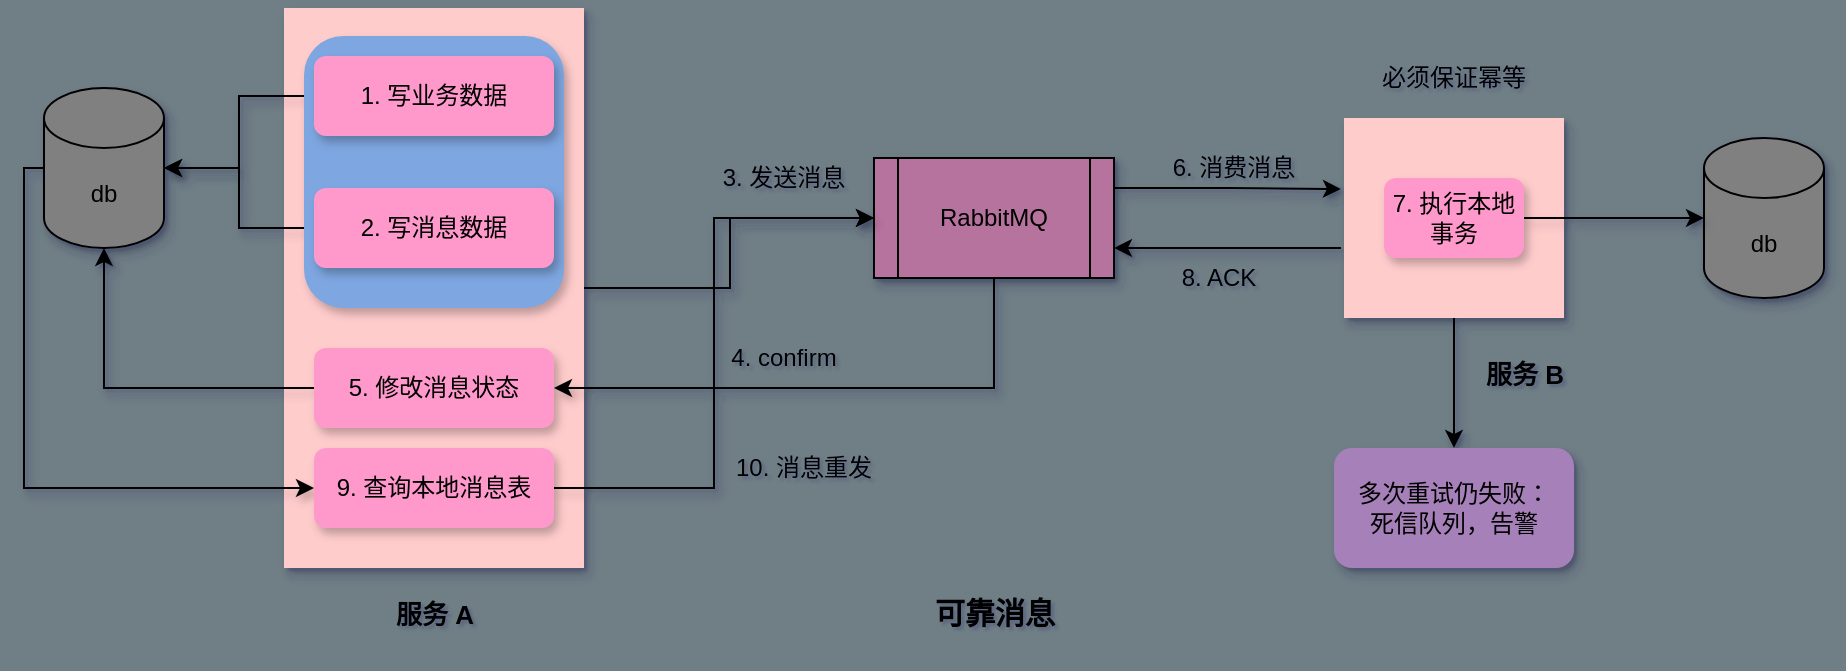 <mxfile version="14.3.0" type="device"><diagram id="VSArOQDPkqbNzoKQu4Cz" name="第 1 页"><mxGraphModel dx="782" dy="563" grid="1" gridSize="10" guides="1" tooltips="1" connect="1" arrows="1" fold="1" page="1" pageScale="1" pageWidth="1169" pageHeight="827" background="#707E86" math="0" shadow="1"><root><mxCell id="0"/><mxCell id="1" parent="0"/><mxCell id="IEUNFHe-mpkyeE3-Ti9C-44" style="edgeStyle=orthogonalEdgeStyle;rounded=0;orthogonalLoop=1;jettySize=auto;html=1;entryX=0;entryY=0.5;entryDx=0;entryDy=0;shadow=1;startArrow=none;startFill=0;endArrow=classic;endFill=1;" parent="1" source="IEUNFHe-mpkyeE3-Ti9C-1" target="IEUNFHe-mpkyeE3-Ti9C-2" edge="1"><mxGeometry relative="1" as="geometry"><Array as="points"><mxPoint x="393" y="510"/><mxPoint x="393" y="475"/></Array></mxGeometry></mxCell><mxCell id="IEUNFHe-mpkyeE3-Ti9C-1" value="" style="rounded=0;whiteSpace=wrap;html=1;fillColor=#FFCCCC;strokeColor=none;shadow=1;" parent="1" vertex="1"><mxGeometry x="170" y="370" width="150" height="280" as="geometry"/></mxCell><mxCell id="IEUNFHe-mpkyeE3-Ti9C-45" style="edgeStyle=orthogonalEdgeStyle;rounded=0;orthogonalLoop=1;jettySize=auto;html=1;entryX=1;entryY=0.5;entryDx=0;entryDy=0;shadow=1;startArrow=none;startFill=0;endArrow=classic;endFill=1;exitX=0.5;exitY=1;exitDx=0;exitDy=0;" parent="1" source="IEUNFHe-mpkyeE3-Ti9C-2" target="IEUNFHe-mpkyeE3-Ti9C-41" edge="1"><mxGeometry relative="1" as="geometry"/></mxCell><mxCell id="IEUNFHe-mpkyeE3-Ti9C-56" style="edgeStyle=orthogonalEdgeStyle;rounded=0;orthogonalLoop=1;jettySize=auto;html=1;exitX=1;exitY=0.25;exitDx=0;exitDy=0;entryX=-0.014;entryY=0.355;entryDx=0;entryDy=0;entryPerimeter=0;shadow=1;startArrow=none;startFill=0;endArrow=classic;endFill=1;" parent="1" source="IEUNFHe-mpkyeE3-Ti9C-2" target="IEUNFHe-mpkyeE3-Ti9C-22" edge="1"><mxGeometry relative="1" as="geometry"/></mxCell><mxCell id="IEUNFHe-mpkyeE3-Ti9C-59" style="edgeStyle=orthogonalEdgeStyle;rounded=0;orthogonalLoop=1;jettySize=auto;html=1;exitX=1;exitY=0.75;exitDx=0;exitDy=0;entryX=-0.014;entryY=0.65;entryDx=0;entryDy=0;entryPerimeter=0;shadow=1;startArrow=classic;startFill=1;endArrow=none;endFill=0;" parent="1" source="IEUNFHe-mpkyeE3-Ti9C-2" target="IEUNFHe-mpkyeE3-Ti9C-22" edge="1"><mxGeometry relative="1" as="geometry"/></mxCell><mxCell id="IEUNFHe-mpkyeE3-Ti9C-2" value="RabbitMQ" style="shape=process;whiteSpace=wrap;html=1;backgroundOutline=1;fillColor=#B5739D;shadow=1;" parent="1" vertex="1"><mxGeometry x="465" y="445" width="120" height="60" as="geometry"/></mxCell><mxCell id="IEUNFHe-mpkyeE3-Ti9C-36" style="edgeStyle=orthogonalEdgeStyle;rounded=0;orthogonalLoop=1;jettySize=auto;html=1;entryX=0.5;entryY=0;entryDx=0;entryDy=0;startArrow=none;startFill=0;endArrow=classic;endFill=1;shadow=1;" parent="1" source="IEUNFHe-mpkyeE3-Ti9C-3" target="IEUNFHe-mpkyeE3-Ti9C-7" edge="1"><mxGeometry relative="1" as="geometry"/></mxCell><mxCell id="IEUNFHe-mpkyeE3-Ti9C-38" style="edgeStyle=orthogonalEdgeStyle;rounded=0;orthogonalLoop=1;jettySize=auto;html=1;entryX=1;entryY=0.5;entryDx=0;entryDy=0;entryPerimeter=0;startArrow=none;startFill=0;endArrow=classic;endFill=1;shadow=1;" parent="1" source="IEUNFHe-mpkyeE3-Ti9C-3" target="IEUNFHe-mpkyeE3-Ti9C-11" edge="1"><mxGeometry relative="1" as="geometry"/></mxCell><mxCell id="IEUNFHe-mpkyeE3-Ti9C-39" style="edgeStyle=orthogonalEdgeStyle;rounded=0;orthogonalLoop=1;jettySize=auto;html=1;entryX=1;entryY=0.5;entryDx=0;entryDy=0;entryPerimeter=0;startArrow=none;startFill=0;endArrow=classic;endFill=1;shadow=1;" parent="1" source="IEUNFHe-mpkyeE3-Ti9C-7" target="IEUNFHe-mpkyeE3-Ti9C-11" edge="1"><mxGeometry relative="1" as="geometry"/></mxCell><mxCell id="IEUNFHe-mpkyeE3-Ti9C-10" style="edgeStyle=orthogonalEdgeStyle;rounded=0;orthogonalLoop=1;jettySize=auto;html=1;exitX=0.5;exitY=1;exitDx=0;exitDy=0;shadow=1;" parent="1" edge="1"><mxGeometry relative="1" as="geometry"><mxPoint x="435" y="520" as="sourcePoint"/><mxPoint x="435" y="520" as="targetPoint"/></mxGeometry></mxCell><mxCell id="IEUNFHe-mpkyeE3-Ti9C-52" style="edgeStyle=orthogonalEdgeStyle;rounded=0;orthogonalLoop=1;jettySize=auto;html=1;entryX=0;entryY=0.5;entryDx=0;entryDy=0;shadow=1;startArrow=none;startFill=0;endArrow=classic;endFill=1;" parent="1" source="IEUNFHe-mpkyeE3-Ti9C-11" target="IEUNFHe-mpkyeE3-Ti9C-51" edge="1"><mxGeometry relative="1" as="geometry"><Array as="points"><mxPoint x="40" y="450"/><mxPoint x="40" y="610"/></Array></mxGeometry></mxCell><mxCell id="IEUNFHe-mpkyeE3-Ti9C-11" value="db" style="shape=cylinder3;whiteSpace=wrap;html=1;boundedLbl=1;backgroundOutline=1;size=15;strokeColor=#000000;fillColor=#808080;shadow=1;" parent="1" vertex="1"><mxGeometry x="50" y="410" width="60" height="80" as="geometry"/></mxCell><mxCell id="mshdfpWdXaTwVJn_W1kI-2" style="edgeStyle=orthogonalEdgeStyle;rounded=0;orthogonalLoop=1;jettySize=auto;html=1;entryX=0.5;entryY=0;entryDx=0;entryDy=0;shadow=1;startArrow=none;startFill=0;endArrow=classic;endFill=1;strokeColor=#000000;" edge="1" parent="1" source="IEUNFHe-mpkyeE3-Ti9C-22" target="mshdfpWdXaTwVJn_W1kI-1"><mxGeometry relative="1" as="geometry"/></mxCell><mxCell id="IEUNFHe-mpkyeE3-Ti9C-22" value="" style="rounded=0;whiteSpace=wrap;html=1;fillColor=#FFCCCC;strokeColor=none;shadow=1;" parent="1" vertex="1"><mxGeometry x="700" y="425" width="110" height="100" as="geometry"/></mxCell><mxCell id="IEUNFHe-mpkyeE3-Ti9C-28" value="db" style="shape=cylinder3;whiteSpace=wrap;html=1;boundedLbl=1;backgroundOutline=1;size=15;strokeColor=#000000;fillColor=#808080;shadow=1;" parent="1" vertex="1"><mxGeometry x="880" y="435" width="60" height="80" as="geometry"/></mxCell><mxCell id="IEUNFHe-mpkyeE3-Ti9C-31" style="edgeStyle=orthogonalEdgeStyle;rounded=0;orthogonalLoop=1;jettySize=auto;html=1;entryX=0;entryY=0.5;entryDx=0;entryDy=0;entryPerimeter=0;startArrow=none;startFill=0;endArrow=classic;endFill=1;shadow=1;" parent="1" source="IEUNFHe-mpkyeE3-Ti9C-30" target="IEUNFHe-mpkyeE3-Ti9C-28" edge="1"><mxGeometry relative="1" as="geometry"/></mxCell><mxCell id="IEUNFHe-mpkyeE3-Ti9C-30" value="7. 执行本地事务" style="rounded=1;whiteSpace=wrap;html=1;strokeColor=none;fillColor=#FF99CC;shadow=1;" parent="1" vertex="1"><mxGeometry x="720" y="455" width="70" height="40" as="geometry"/></mxCell><mxCell id="IEUNFHe-mpkyeE3-Ti9C-32" value="必须保证幂等" style="text;html=1;strokeColor=none;fillColor=none;align=center;verticalAlign=middle;whiteSpace=wrap;rounded=0;shadow=1;" parent="1" vertex="1"><mxGeometry x="695" y="395" width="120" height="20" as="geometry"/></mxCell><mxCell id="IEUNFHe-mpkyeE3-Ti9C-33" value="&lt;font style=&quot;font-size: 15px&quot;&gt;可靠消息&lt;/font&gt;" style="text;strokeColor=none;fillColor=none;html=1;fontSize=24;fontStyle=1;verticalAlign=middle;align=center;shadow=1;" parent="1" vertex="1"><mxGeometry x="475" y="650" width="100" height="40" as="geometry"/></mxCell><mxCell id="IEUNFHe-mpkyeE3-Ti9C-34" value="&lt;font style=&quot;font-size: 13px&quot;&gt;服务 A&lt;/font&gt;" style="text;strokeColor=none;fillColor=none;html=1;fontSize=24;fontStyle=1;verticalAlign=middle;align=center;shadow=1;" parent="1" vertex="1"><mxGeometry x="195" y="660" width="100" height="20" as="geometry"/></mxCell><mxCell id="IEUNFHe-mpkyeE3-Ti9C-35" value="&lt;font style=&quot;font-size: 13px&quot;&gt;服务 B&lt;/font&gt;" style="text;strokeColor=none;fillColor=none;html=1;fontSize=24;fontStyle=1;verticalAlign=middle;align=center;shadow=1;" parent="1" vertex="1"><mxGeometry x="740" y="540" width="100" height="20" as="geometry"/></mxCell><mxCell id="IEUNFHe-mpkyeE3-Ti9C-37" value="事务" style="text;html=1;strokeColor=none;fillColor=none;align=center;verticalAlign=middle;whiteSpace=wrap;rounded=0;shadow=1;" parent="1" vertex="1"><mxGeometry x="225" y="500" width="40" height="20" as="geometry"/></mxCell><mxCell id="IEUNFHe-mpkyeE3-Ti9C-46" style="edgeStyle=orthogonalEdgeStyle;rounded=0;orthogonalLoop=1;jettySize=auto;html=1;entryX=0.5;entryY=1;entryDx=0;entryDy=0;entryPerimeter=0;shadow=1;startArrow=none;startFill=0;endArrow=classic;endFill=1;" parent="1" source="IEUNFHe-mpkyeE3-Ti9C-41" target="IEUNFHe-mpkyeE3-Ti9C-11" edge="1"><mxGeometry relative="1" as="geometry"/></mxCell><mxCell id="IEUNFHe-mpkyeE3-Ti9C-41" value="5. 修改消息状态" style="rounded=1;whiteSpace=wrap;html=1;strokeColor=none;fillColor=#FF99CC;shadow=1;" parent="1" vertex="1"><mxGeometry x="185" y="540" width="120" height="40" as="geometry"/></mxCell><mxCell id="IEUNFHe-mpkyeE3-Ti9C-43" value="" style="rounded=1;whiteSpace=wrap;html=1;fillColor=#7EA6E0;strokeColor=none;shadow=1;" parent="1" vertex="1"><mxGeometry x="180" y="384" width="130" height="136" as="geometry"/></mxCell><mxCell id="IEUNFHe-mpkyeE3-Ti9C-3" value="1. 写业务数据" style="rounded=1;whiteSpace=wrap;html=1;strokeColor=none;fillColor=#FF99CC;shadow=1;" parent="1" vertex="1"><mxGeometry x="185" y="394" width="120" height="40" as="geometry"/></mxCell><mxCell id="IEUNFHe-mpkyeE3-Ti9C-7" value="2. 写消息数据" style="rounded=1;whiteSpace=wrap;html=1;strokeColor=none;fillColor=#FF99CC;shadow=1;" parent="1" vertex="1"><mxGeometry x="185" y="460" width="120" height="40" as="geometry"/></mxCell><mxCell id="IEUNFHe-mpkyeE3-Ti9C-47" value="4. confirm" style="text;html=1;strokeColor=none;fillColor=none;align=center;verticalAlign=middle;whiteSpace=wrap;rounded=0;shadow=1;" parent="1" vertex="1"><mxGeometry x="390" y="535" width="60" height="20" as="geometry"/></mxCell><mxCell id="IEUNFHe-mpkyeE3-Ti9C-49" value="3. 发送消息" style="text;html=1;strokeColor=none;fillColor=none;align=center;verticalAlign=middle;whiteSpace=wrap;rounded=0;shadow=1;" parent="1" vertex="1"><mxGeometry x="385" y="445" width="70" height="20" as="geometry"/></mxCell><mxCell id="IEUNFHe-mpkyeE3-Ti9C-53" style="edgeStyle=orthogonalEdgeStyle;rounded=0;orthogonalLoop=1;jettySize=auto;html=1;entryX=0;entryY=0.5;entryDx=0;entryDy=0;shadow=1;startArrow=none;startFill=0;endArrow=classic;endFill=1;" parent="1" source="IEUNFHe-mpkyeE3-Ti9C-51" target="IEUNFHe-mpkyeE3-Ti9C-2" edge="1"><mxGeometry relative="1" as="geometry"/></mxCell><mxCell id="IEUNFHe-mpkyeE3-Ti9C-51" value="9. 查询本地消息表" style="rounded=1;whiteSpace=wrap;html=1;strokeColor=none;fillColor=#FF99CC;shadow=1;" parent="1" vertex="1"><mxGeometry x="185" y="590" width="120" height="40" as="geometry"/></mxCell><mxCell id="IEUNFHe-mpkyeE3-Ti9C-54" value="10. 消息重发" style="text;html=1;strokeColor=none;fillColor=none;align=center;verticalAlign=middle;whiteSpace=wrap;rounded=0;shadow=1;" parent="1" vertex="1"><mxGeometry x="390" y="590" width="80" height="20" as="geometry"/></mxCell><mxCell id="IEUNFHe-mpkyeE3-Ti9C-57" value="6. 消费消息" style="text;html=1;strokeColor=none;fillColor=none;align=center;verticalAlign=middle;whiteSpace=wrap;rounded=0;shadow=1;" parent="1" vertex="1"><mxGeometry x="610" y="440" width="70" height="20" as="geometry"/></mxCell><mxCell id="IEUNFHe-mpkyeE3-Ti9C-60" value="8. ACK" style="text;html=1;strokeColor=none;fillColor=none;align=center;verticalAlign=middle;whiteSpace=wrap;rounded=0;shadow=1;" parent="1" vertex="1"><mxGeometry x="610" y="495" width="55" height="20" as="geometry"/></mxCell><mxCell id="mshdfpWdXaTwVJn_W1kI-1" value="多次重试仍失败：&lt;br&gt;死信队列，告警" style="rounded=1;whiteSpace=wrap;html=1;shadow=1;strokeColor=none;fillColor=#A680B8;" vertex="1" parent="1"><mxGeometry x="695" y="590" width="120" height="60" as="geometry"/></mxCell></root></mxGraphModel></diagram></mxfile>